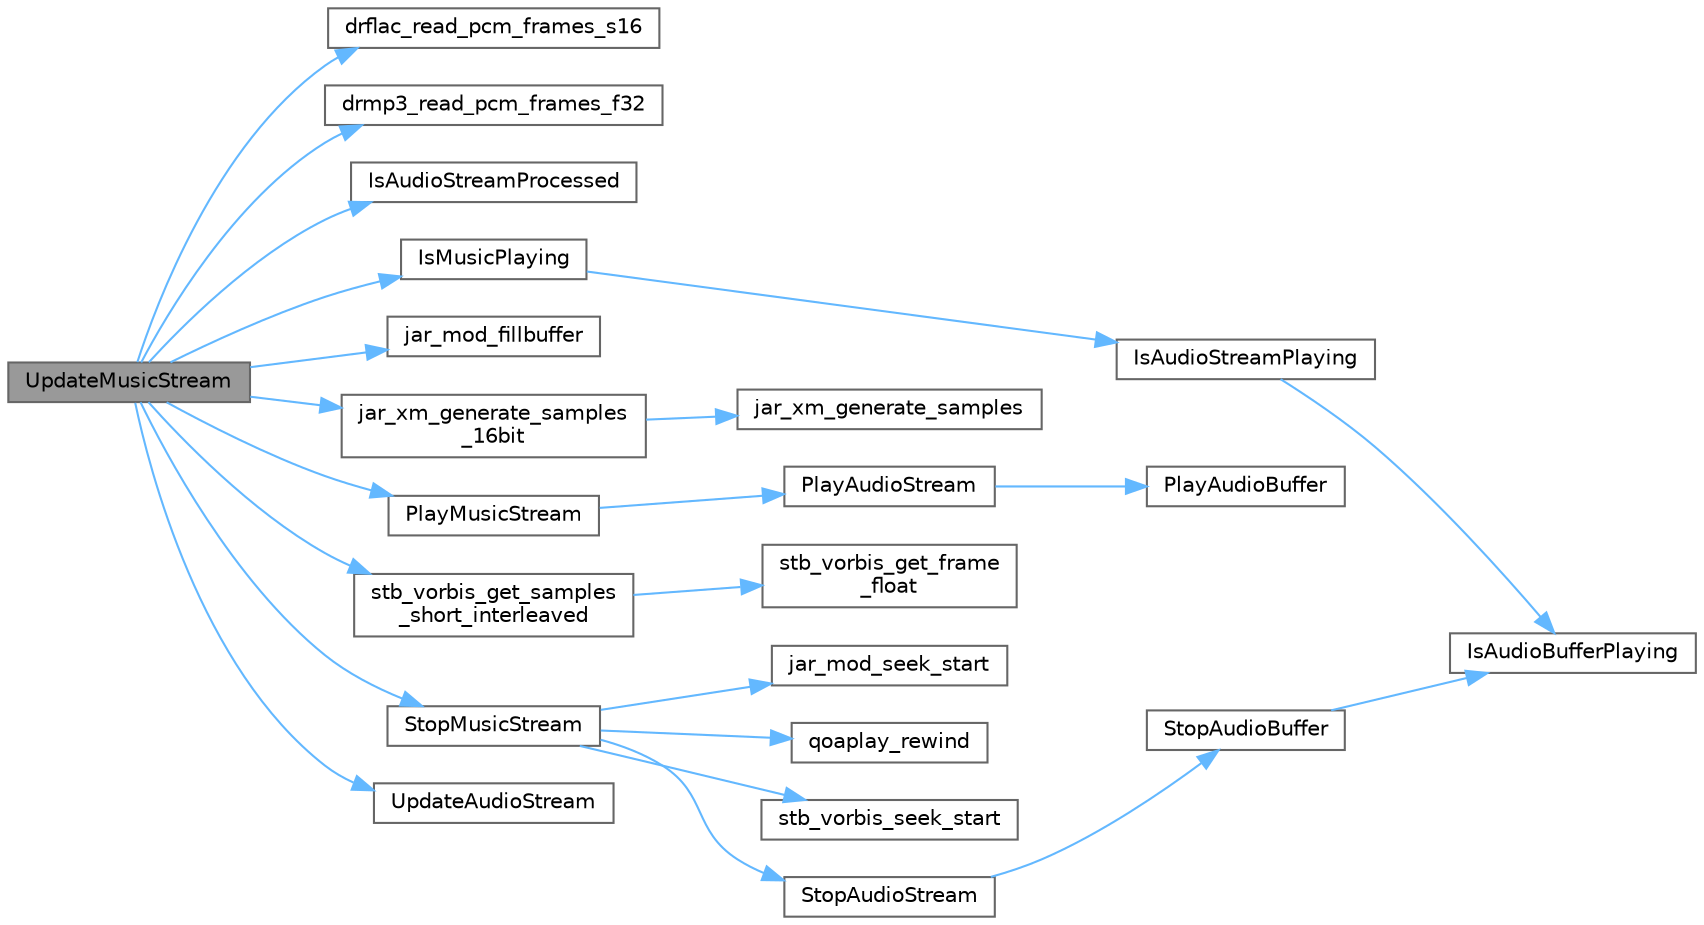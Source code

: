 digraph "UpdateMusicStream"
{
 // LATEX_PDF_SIZE
  bgcolor="transparent";
  edge [fontname=Helvetica,fontsize=10,labelfontname=Helvetica,labelfontsize=10];
  node [fontname=Helvetica,fontsize=10,shape=box,height=0.2,width=0.4];
  rankdir="LR";
  Node1 [id="Node000001",label="UpdateMusicStream",height=0.2,width=0.4,color="gray40", fillcolor="grey60", style="filled", fontcolor="black",tooltip=" "];
  Node1 -> Node2 [id="edge23_Node000001_Node000002",color="steelblue1",style="solid",tooltip=" "];
  Node2 [id="Node000002",label="drflac_read_pcm_frames_s16",height=0.2,width=0.4,color="grey40", fillcolor="white", style="filled",URL="$_classes_2lib_2external_2dr__flac_8h.html#a12f7303d9deb02e5d2d402f64cf03163",tooltip=" "];
  Node1 -> Node3 [id="edge24_Node000001_Node000003",color="steelblue1",style="solid",tooltip=" "];
  Node3 [id="Node000003",label="drmp3_read_pcm_frames_f32",height=0.2,width=0.4,color="grey40", fillcolor="white", style="filled",URL="$_classes_2lib_2external_2dr__mp3_8h.html#a0e588ddd6de55091a74063afecd8d56b",tooltip=" "];
  Node1 -> Node4 [id="edge25_Node000001_Node000004",color="steelblue1",style="solid",tooltip=" "];
  Node4 [id="Node000004",label="IsAudioStreamProcessed",height=0.2,width=0.4,color="grey40", fillcolor="white", style="filled",URL="$_classes_2lib_2raudio_8c.html#a984511af42cccc47a01b251b3c43c36b",tooltip=" "];
  Node1 -> Node5 [id="edge26_Node000001_Node000005",color="steelblue1",style="solid",tooltip=" "];
  Node5 [id="Node000005",label="IsMusicPlaying",height=0.2,width=0.4,color="grey40", fillcolor="white", style="filled",URL="$_classes_2lib_2raylib_2src_2raudio_8c.html#a21ad520e948dfcca2d7bfdce9d7bb3f7",tooltip=" "];
  Node5 -> Node6 [id="edge27_Node000005_Node000006",color="steelblue1",style="solid",tooltip=" "];
  Node6 [id="Node000006",label="IsAudioStreamPlaying",height=0.2,width=0.4,color="grey40", fillcolor="white", style="filled",URL="$_classes_2lib_2raudio_8c.html#a011be289cff0ce881ddb378868f29dca",tooltip=" "];
  Node6 -> Node7 [id="edge28_Node000006_Node000007",color="steelblue1",style="solid",tooltip=" "];
  Node7 [id="Node000007",label="IsAudioBufferPlaying",height=0.2,width=0.4,color="grey40", fillcolor="white", style="filled",URL="$_classes_2lib_2raudio_8c.html#a22d1b17209c34733b05e0e2850e1df3a",tooltip=" "];
  Node1 -> Node8 [id="edge29_Node000001_Node000008",color="steelblue1",style="solid",tooltip=" "];
  Node8 [id="Node000008",label="jar_mod_fillbuffer",height=0.2,width=0.4,color="grey40", fillcolor="white", style="filled",URL="$_classes_2lib_2external_2jar__mod_8h.html#aaae0576db604b379a412b7db94aaa8c1",tooltip=" "];
  Node1 -> Node9 [id="edge30_Node000001_Node000009",color="steelblue1",style="solid",tooltip=" "];
  Node9 [id="Node000009",label="jar_xm_generate_samples\l_16bit",height=0.2,width=0.4,color="grey40", fillcolor="white", style="filled",URL="$_classes_2lib_2external_2jar__xm_8h.html#aad9a0cec4fd5feae711ab79e574bd47e",tooltip=" "];
  Node9 -> Node10 [id="edge31_Node000009_Node000010",color="steelblue1",style="solid",tooltip=" "];
  Node10 [id="Node000010",label="jar_xm_generate_samples",height=0.2,width=0.4,color="grey40", fillcolor="white", style="filled",URL="$_classes_2lib_2external_2jar__xm_8h.html#a818f4b06a0e4d755e7a992446c05f783",tooltip=" "];
  Node1 -> Node11 [id="edge32_Node000001_Node000011",color="steelblue1",style="solid",tooltip=" "];
  Node11 [id="Node000011",label="PlayMusicStream",height=0.2,width=0.4,color="grey40", fillcolor="white", style="filled",URL="$_classes_2lib_2raudio_8c.html#a4c5a0e67b853412824da3882ddd99914",tooltip=" "];
  Node11 -> Node12 [id="edge33_Node000011_Node000012",color="steelblue1",style="solid",tooltip=" "];
  Node12 [id="Node000012",label="PlayAudioStream",height=0.2,width=0.4,color="grey40", fillcolor="white", style="filled",URL="$_classes_2lib_2raudio_8c.html#a4103c4ab745e38641c696b81d3318cde",tooltip=" "];
  Node12 -> Node13 [id="edge34_Node000012_Node000013",color="steelblue1",style="solid",tooltip=" "];
  Node13 [id="Node000013",label="PlayAudioBuffer",height=0.2,width=0.4,color="grey40", fillcolor="white", style="filled",URL="$_classes_2lib_2raudio_8c.html#a9dc486971612309b12657ba6995a8e16",tooltip=" "];
  Node1 -> Node14 [id="edge35_Node000001_Node000014",color="steelblue1",style="solid",tooltip=" "];
  Node14 [id="Node000014",label="stb_vorbis_get_samples\l_short_interleaved",height=0.2,width=0.4,color="grey40", fillcolor="white", style="filled",URL="$_classes_2lib_2external_2stb__vorbis_8c.html#ade776d535501af37f599e05ff289f3fe",tooltip=" "];
  Node14 -> Node15 [id="edge36_Node000014_Node000015",color="steelblue1",style="solid",tooltip=" "];
  Node15 [id="Node000015",label="stb_vorbis_get_frame\l_float",height=0.2,width=0.4,color="grey40", fillcolor="white", style="filled",URL="$_classes_2lib_2external_2stb__vorbis_8c.html#a3b2691d598485e0c5e1b4ac56173a0ce",tooltip=" "];
  Node1 -> Node16 [id="edge37_Node000001_Node000016",color="steelblue1",style="solid",tooltip=" "];
  Node16 [id="Node000016",label="StopMusicStream",height=0.2,width=0.4,color="grey40", fillcolor="white", style="filled",URL="$_classes_2lib_2raudio_8c.html#a24f3f1a7eb41e74f16a70a06836f4cc3",tooltip=" "];
  Node16 -> Node17 [id="edge38_Node000016_Node000017",color="steelblue1",style="solid",tooltip=" "];
  Node17 [id="Node000017",label="jar_mod_seek_start",height=0.2,width=0.4,color="grey40", fillcolor="white", style="filled",URL="$_classes_2lib_2external_2jar__mod_8h.html#ac4b3582d5b65e2365b6f54eaacdbf173",tooltip=" "];
  Node16 -> Node18 [id="edge39_Node000016_Node000018",color="steelblue1",style="solid",tooltip=" "];
  Node18 [id="Node000018",label="qoaplay_rewind",height=0.2,width=0.4,color="grey40", fillcolor="white", style="filled",URL="$_classes_2lib_2external_2qoaplay_8c.html#a768b1530651d1357e115e8d26eac531e",tooltip=" "];
  Node16 -> Node19 [id="edge40_Node000016_Node000019",color="steelblue1",style="solid",tooltip=" "];
  Node19 [id="Node000019",label="stb_vorbis_seek_start",height=0.2,width=0.4,color="grey40", fillcolor="white", style="filled",URL="$_classes_2lib_2external_2stb__vorbis_8c.html#a4e7cb71cdf8073dc887c356e52c3aacd",tooltip=" "];
  Node16 -> Node20 [id="edge41_Node000016_Node000020",color="steelblue1",style="solid",tooltip=" "];
  Node20 [id="Node000020",label="StopAudioStream",height=0.2,width=0.4,color="grey40", fillcolor="white", style="filled",URL="$_classes_2lib_2raudio_8c.html#a1de7d36fd7a8cf801f619244b0e6c834",tooltip=" "];
  Node20 -> Node21 [id="edge42_Node000020_Node000021",color="steelblue1",style="solid",tooltip=" "];
  Node21 [id="Node000021",label="StopAudioBuffer",height=0.2,width=0.4,color="grey40", fillcolor="white", style="filled",URL="$_classes_2lib_2raudio_8c.html#a68eacf979bd42450393ff13e14ed66c4",tooltip=" "];
  Node21 -> Node7 [id="edge43_Node000021_Node000007",color="steelblue1",style="solid",tooltip=" "];
  Node1 -> Node22 [id="edge44_Node000001_Node000022",color="steelblue1",style="solid",tooltip=" "];
  Node22 [id="Node000022",label="UpdateAudioStream",height=0.2,width=0.4,color="grey40", fillcolor="white", style="filled",URL="$_classes_2lib_2raudio_8c.html#afa0fba28d22d30ce9d87645ac801a8fc",tooltip=" "];
}
